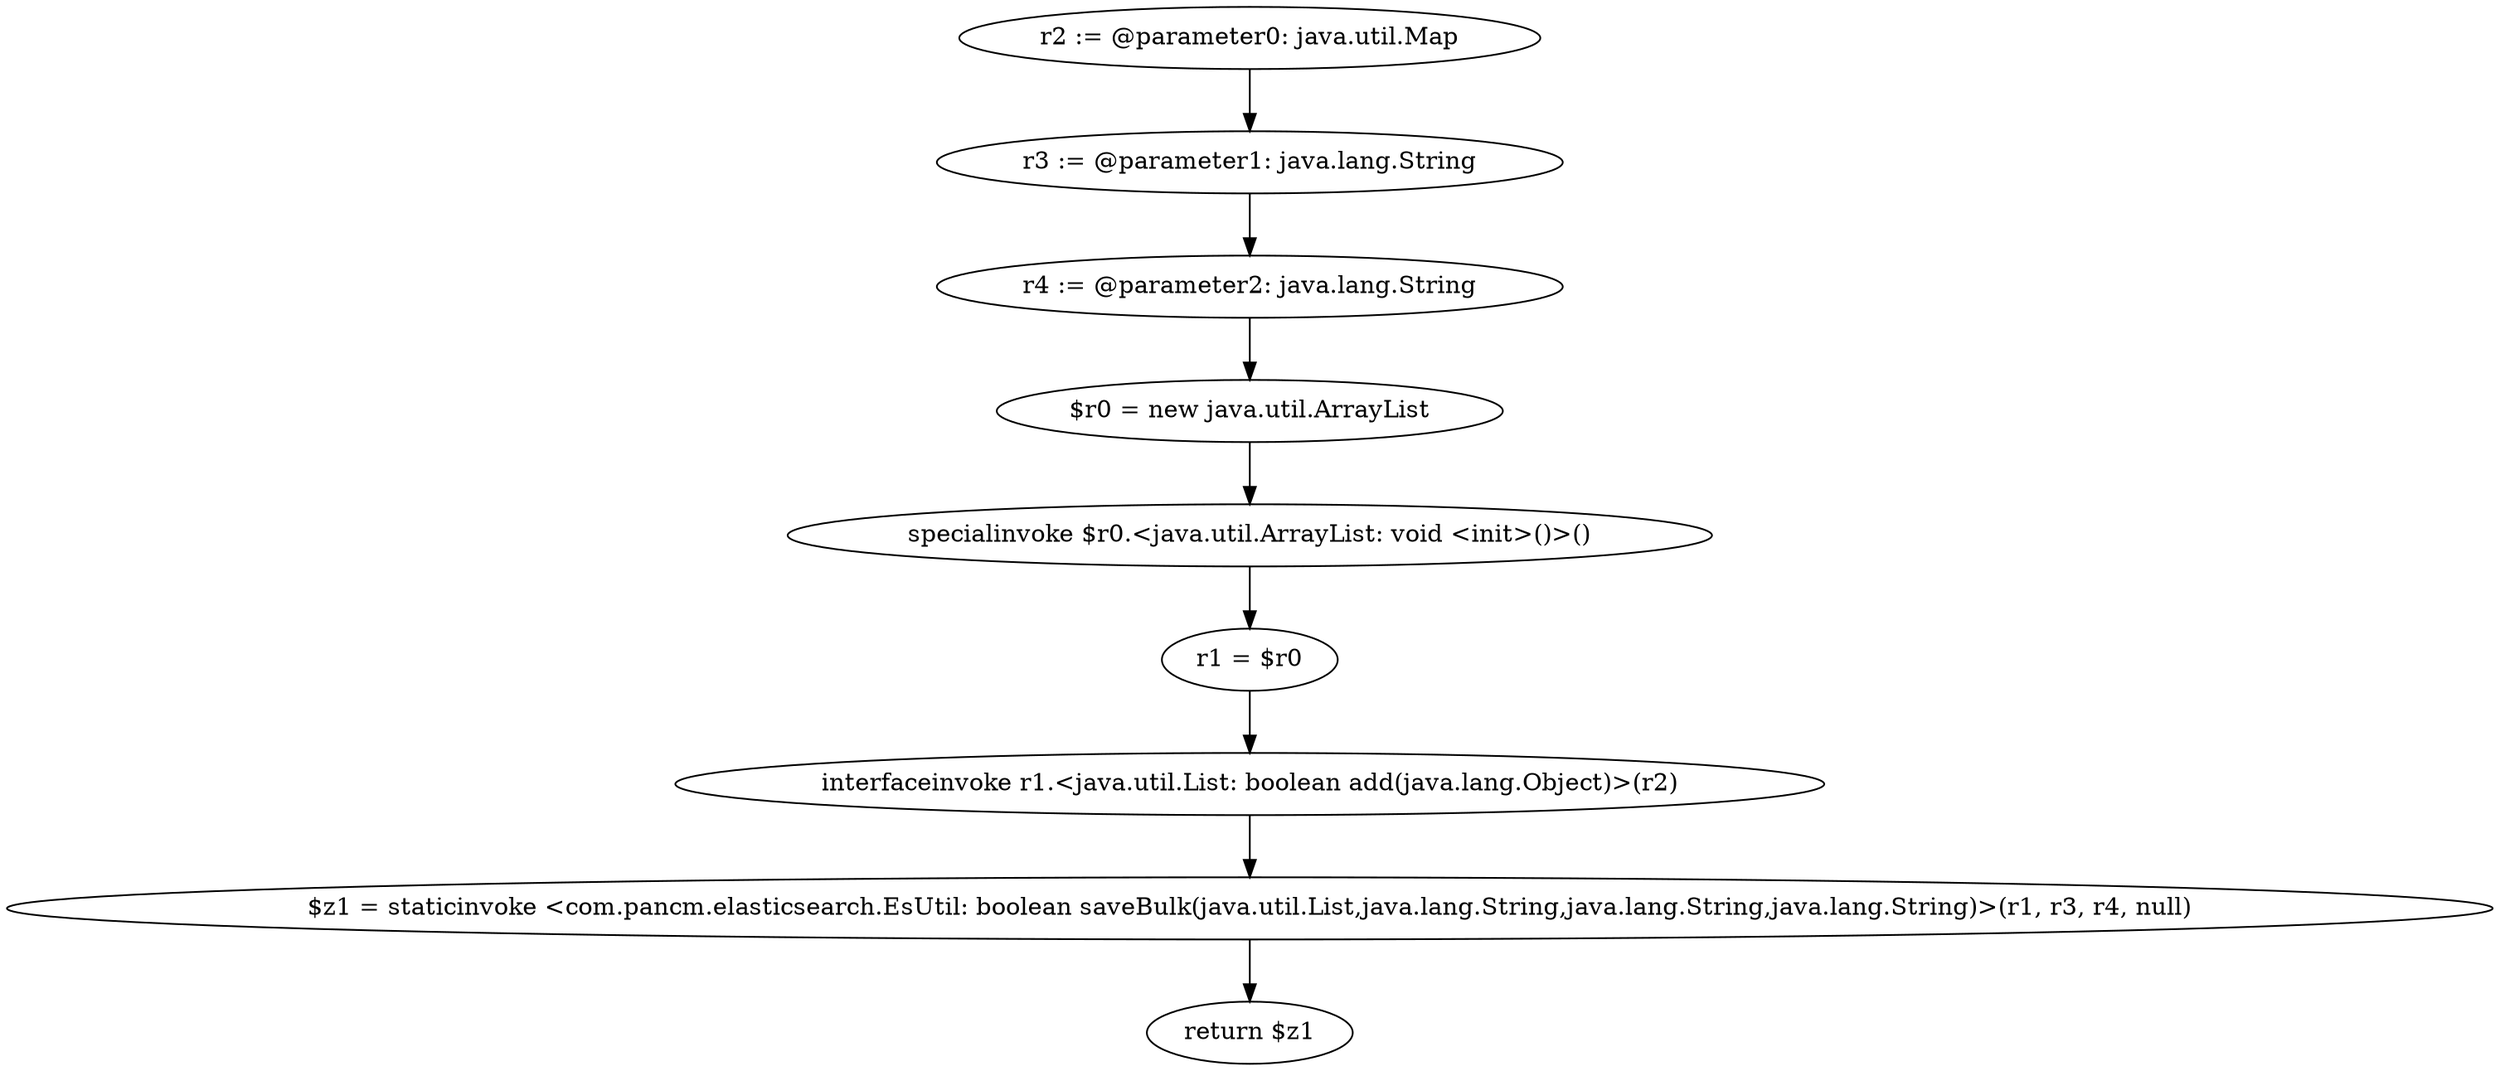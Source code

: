 digraph "unitGraph" {
    "r2 := @parameter0: java.util.Map"
    "r3 := @parameter1: java.lang.String"
    "r4 := @parameter2: java.lang.String"
    "$r0 = new java.util.ArrayList"
    "specialinvoke $r0.<java.util.ArrayList: void <init>()>()"
    "r1 = $r0"
    "interfaceinvoke r1.<java.util.List: boolean add(java.lang.Object)>(r2)"
    "$z1 = staticinvoke <com.pancm.elasticsearch.EsUtil: boolean saveBulk(java.util.List,java.lang.String,java.lang.String,java.lang.String)>(r1, r3, r4, null)"
    "return $z1"
    "r2 := @parameter0: java.util.Map"->"r3 := @parameter1: java.lang.String";
    "r3 := @parameter1: java.lang.String"->"r4 := @parameter2: java.lang.String";
    "r4 := @parameter2: java.lang.String"->"$r0 = new java.util.ArrayList";
    "$r0 = new java.util.ArrayList"->"specialinvoke $r0.<java.util.ArrayList: void <init>()>()";
    "specialinvoke $r0.<java.util.ArrayList: void <init>()>()"->"r1 = $r0";
    "r1 = $r0"->"interfaceinvoke r1.<java.util.List: boolean add(java.lang.Object)>(r2)";
    "interfaceinvoke r1.<java.util.List: boolean add(java.lang.Object)>(r2)"->"$z1 = staticinvoke <com.pancm.elasticsearch.EsUtil: boolean saveBulk(java.util.List,java.lang.String,java.lang.String,java.lang.String)>(r1, r3, r4, null)";
    "$z1 = staticinvoke <com.pancm.elasticsearch.EsUtil: boolean saveBulk(java.util.List,java.lang.String,java.lang.String,java.lang.String)>(r1, r3, r4, null)"->"return $z1";
}
